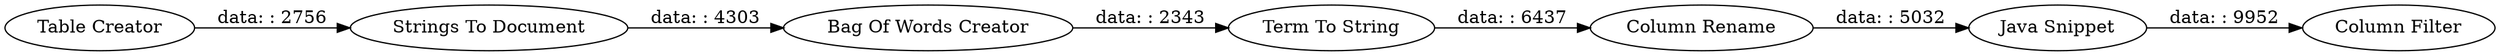 digraph {
	"7160178598493683812_1012" [label="Java Snippet"]
	"7160178598493683812_1000" [label="Term To String"]
	"7160178598493683812_1002" [label="Column Rename"]
	"7160178598493683812_1005" [label="Bag Of Words Creator"]
	"7160178598493683812_1004" [label="Strings To Document"]
	"7160178598493683812_1003" [label="Table Creator"]
	"7160178598493683812_1007" [label="Column Filter"]
	"7160178598493683812_1004" -> "7160178598493683812_1005" [label="data: : 4303"]
	"7160178598493683812_1002" -> "7160178598493683812_1012" [label="data: : 5032"]
	"7160178598493683812_1003" -> "7160178598493683812_1004" [label="data: : 2756"]
	"7160178598493683812_1000" -> "7160178598493683812_1002" [label="data: : 6437"]
	"7160178598493683812_1005" -> "7160178598493683812_1000" [label="data: : 2343"]
	"7160178598493683812_1012" -> "7160178598493683812_1007" [label="data: : 9952"]
	rankdir=LR
}
